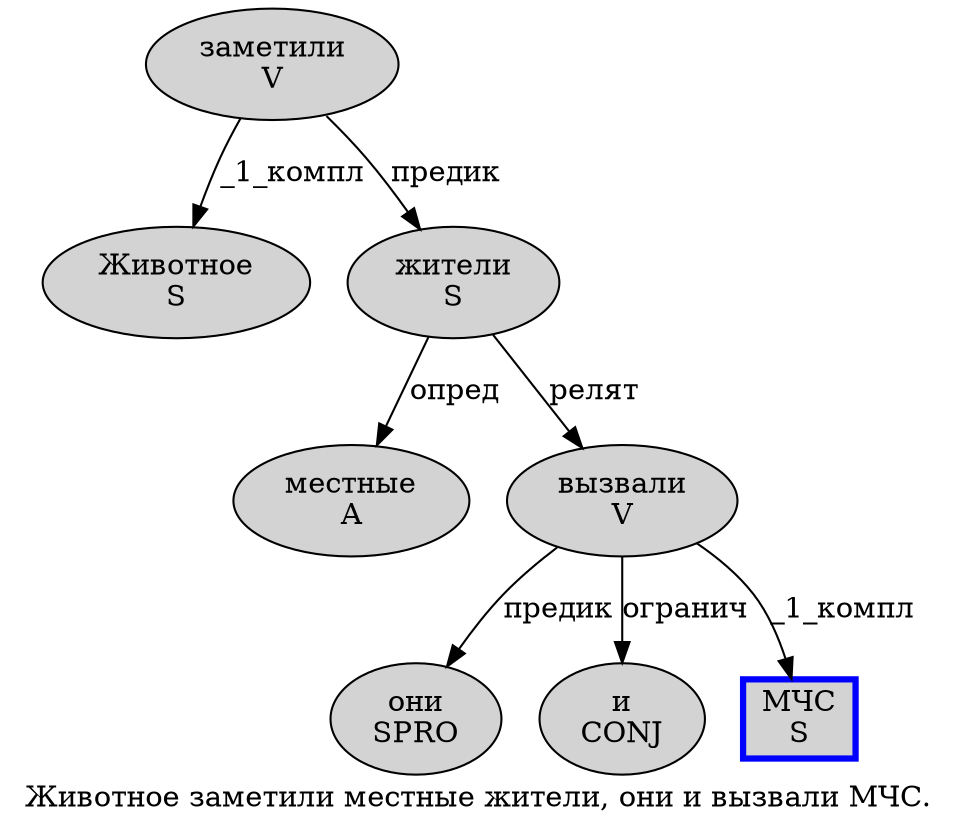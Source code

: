 digraph SENTENCE_859 {
	graph [label="Животное заметили местные жители, они и вызвали МЧС."]
	node [style=filled]
		0 [label="Животное
S" color="" fillcolor=lightgray penwidth=1 shape=ellipse]
		1 [label="заметили
V" color="" fillcolor=lightgray penwidth=1 shape=ellipse]
		2 [label="местные
A" color="" fillcolor=lightgray penwidth=1 shape=ellipse]
		3 [label="жители
S" color="" fillcolor=lightgray penwidth=1 shape=ellipse]
		5 [label="они
SPRO" color="" fillcolor=lightgray penwidth=1 shape=ellipse]
		6 [label="и
CONJ" color="" fillcolor=lightgray penwidth=1 shape=ellipse]
		7 [label="вызвали
V" color="" fillcolor=lightgray penwidth=1 shape=ellipse]
		8 [label="МЧС
S" color=blue fillcolor=lightgray penwidth=3 shape=box]
			1 -> 0 [label="_1_компл"]
			1 -> 3 [label="предик"]
			3 -> 2 [label="опред"]
			3 -> 7 [label="релят"]
			7 -> 5 [label="предик"]
			7 -> 6 [label="огранич"]
			7 -> 8 [label="_1_компл"]
}
